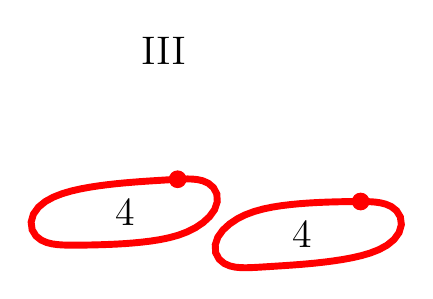 \begin{tikzpicture}[scale=1]

\begin{axis}[
  xmin = -10,
  xmax = 2,
  ymin = -2.45,
  ymax = 2.45,
  scale only axis,
  axis equal image,
  hide axis,
  title = {\Large{III}}
  ]

\addplot [mark=none,red,line width=2.5] table{
-3.745e+00 8.467e-01
-3.803e+00 8.435e-01
-3.864e+00 8.399e-01
-3.932e+00 8.356e-01
-4.011e+00 8.306e-01
-4.099e+00 8.25e-01
-4.2e+00 8.186e-01
-4.311e+00 8.113e-01
-4.433e+00 8.028e-01
-4.564e+00 7.927e-01
-4.705e+00 7.807e-01
-4.854e+00 7.662e-01
-5.01e+00 7.488e-01
-5.17e+00 7.279e-01
-5.335e+00 7.027e-01
-5.501e+00 6.72e-01
-5.668e+00 6.339e-01
-5.831e+00 5.859e-01
-5.989e+00 5.242e-01
-6.135e+00 4.444e-01
-6.26e+00 3.421e-01
-6.351e+00 2.158e-01
-6.392e+00 7.304e-02
-6.374e+00 -6.602e-02
-6.305e+00 -1.781e-01
-6.21e+00 -2.533e-01
-6.108e+00 -2.975e-01
-6.01e+00 -3.214e-01
-5.922e+00 -3.336e-01
-5.844e+00 -3.397e-01
-5.775e+00 -3.427e-01
-5.714e+00 -3.441e-01
-5.657e+00 -3.446e-01
-5.6e+00 -3.446e-01
-5.538e+00 -3.442e-01
-5.47e+00 -3.434e-01
-5.391e+00 -3.423e-01
-5.302e+00 -3.406e-01
-5.202e+00 -3.382e-01
-5.09e+00 -3.35e-01
-4.968e+00 -3.304e-01
-4.836e+00 -3.242e-01
-4.695e+00 -3.157e-01
-4.546e+00 -3.044e-01
-4.391e+00 -2.895e-01
-4.23e+00 -2.7e-01
-4.065e+00 -2.443e-01
-3.9e+00 -2.102e-01
-3.735e+00 -1.649e-01
-3.575e+00 -1.053e-01
-3.424e+00 -2.943e-02
-3.286e+00 6.322e-02
-3.167e+00 1.728e-01
-3.076e+00 2.997e-01
-3.029e+00 4.407e-01
-3.037e+00 5.807e-01
-3.099e+00 6.968e-01
-3.192e+00 7.752e-01
-3.293e+00 8.196e-01
-3.391e+00 8.412e-01
-3.48e+00 8.499e-01
-3.558e+00 8.521e-01
-3.627e+00 8.514e-01
-3.688e+00 8.493e-01
-3.745e+00 8.467e-01
};

\addplot [mark=none,red,line width=2.5] table{
-4.382e-01 4.446e-01
-4.953e-01 4.446e-01
-5.566e-01 4.442e-01
-6.253e-01 4.434e-01
-7.037e-01 4.423e-01
-7.928e-01 4.406e-01
-8.931e-01 4.382e-01
-1.004e+00 4.35e-01
-1.127e+00 4.304e-01
-1.259e+00 4.242e-01
-1.4e+00 4.157e-01
-1.549e+00 4.044e-01
-1.704e+00 3.895e-01
-1.865e+00 3.7e-01
-2.03e+00 3.443e-01
-2.195e+00 3.102e-01
-2.36e+00 2.648e-01
-2.52e+00 2.053e-01
-2.671e+00 1.294e-01
-2.809e+00 3.679e-02
-2.928e+00 -7.276e-02
-3.019e+00 -1.997e-01
-3.066e+00 -3.407e-01
-3.058e+00 -4.807e-01
-2.996e+00 -5.968e-01
-2.903e+00 -6.752e-01
-2.801e+00 -7.196e-01
-2.704e+00 -7.412e-01
-2.615e+00 -7.499e-01
-2.537e+00 -7.521e-01
-2.468e+00 -7.514e-01
-2.406e+00 -7.493e-01
-2.349e+00 -7.467e-01
-2.292e+00 -7.435e-01
-2.231e+00 -7.399e-01
-2.163e+00 -7.356e-01
-2.084e+00 -7.306e-01
-1.995e+00 -7.25e-01
-1.895e+00 -7.186e-01
-1.784e+00 -7.112e-01
-1.662e+00 -7.028e-01
-1.53e+00 -6.927e-01
-1.389e+00 -6.807e-01
-1.241e+00 -6.662e-01
-1.085e+00 -6.488e-01
-9.247e-01 -6.279e-01
-7.602e-01 -6.027e-01
-5.938e-01 -5.72e-01
-4.274e-01 -5.339e-01
-2.635e-01 -4.859e-01
-1.06e-01 -4.242e-01
3.98e-02 -3.444e-01
1.65e-01 -2.421e-01
2.562e-01 -1.158e-01
2.973e-01 2.696e-02
2.789e-01 1.66e-01
2.104e-01 2.781e-01
1.148e-01 3.533e-01
1.272e-02 3.975e-01
-8.466e-02 4.214e-01
-1.729e-01 4.336e-01
-2.511e-01 4.397e-01
-3.198e-01 4.427e-01
-3.811e-01 4.441e-01
-4.382e-01 4.446e-01
};

\addplot [only marks,mark=*,red,mark size = 3pt] table{
-3.745e+00 8.467e-01
-4.382e-01 4.446e-01
};

\node [below] at (axis cs:  -1.5,  0.25) {\Large{4}};
\node [below] at (axis cs:  -4.7,  0.65) {\Large{4}};

\end{axis}


\end{tikzpicture}



